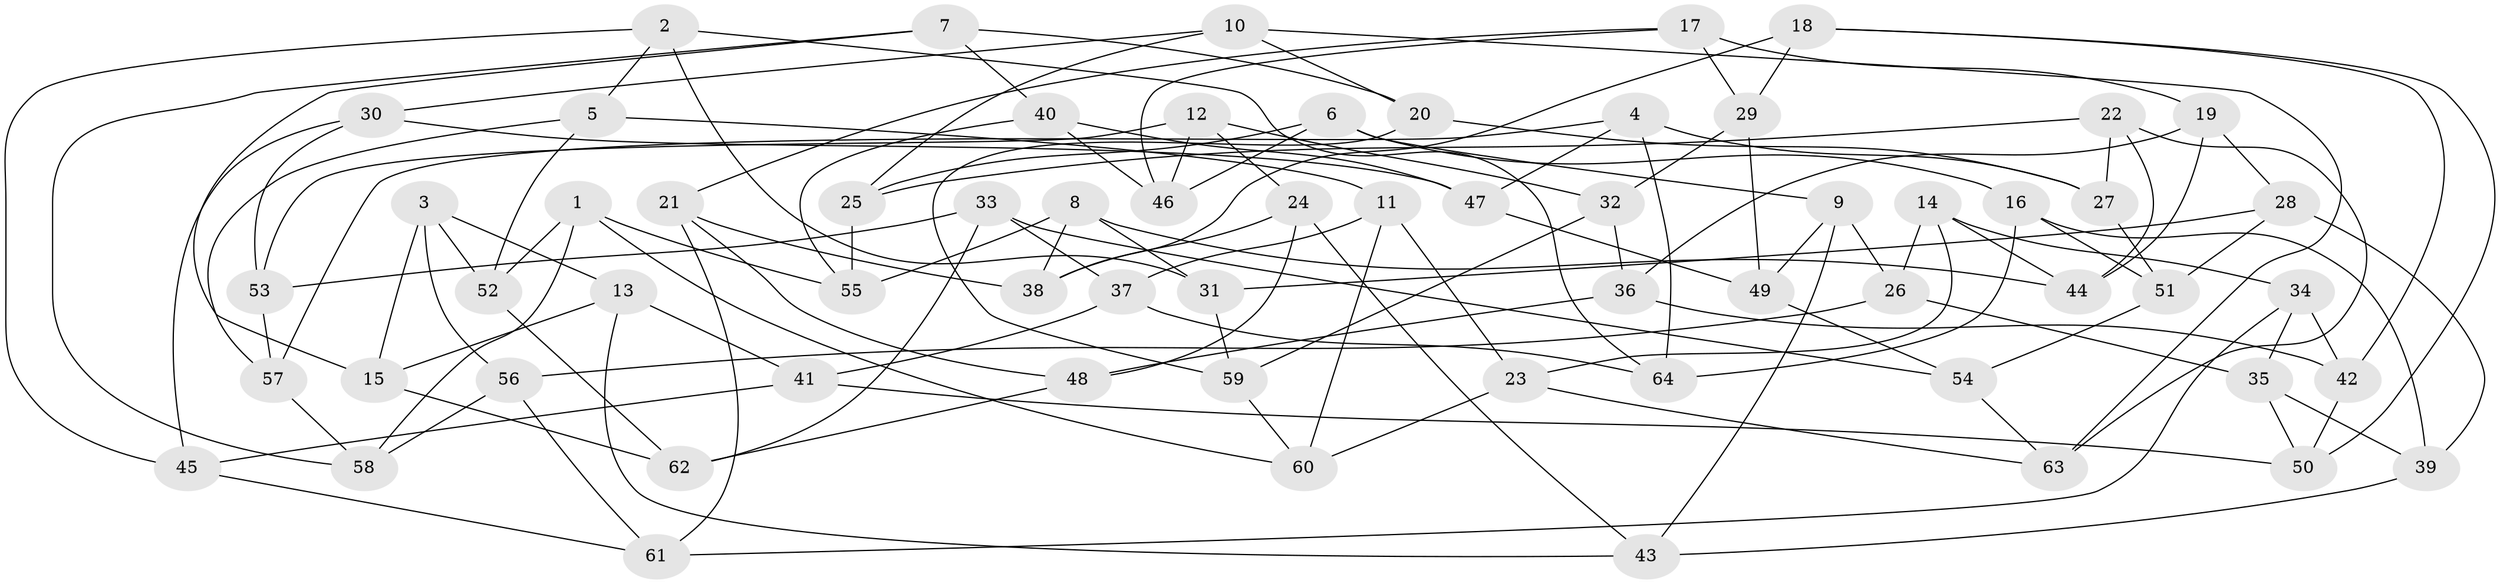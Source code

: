 // coarse degree distribution, {7: 0.1875, 4: 0.4375, 8: 0.125, 5: 0.0625, 6: 0.09375, 11: 0.03125, 10: 0.03125, 3: 0.03125}
// Generated by graph-tools (version 1.1) at 2025/20/03/04/25 18:20:44]
// undirected, 64 vertices, 128 edges
graph export_dot {
graph [start="1"]
  node [color=gray90,style=filled];
  1;
  2;
  3;
  4;
  5;
  6;
  7;
  8;
  9;
  10;
  11;
  12;
  13;
  14;
  15;
  16;
  17;
  18;
  19;
  20;
  21;
  22;
  23;
  24;
  25;
  26;
  27;
  28;
  29;
  30;
  31;
  32;
  33;
  34;
  35;
  36;
  37;
  38;
  39;
  40;
  41;
  42;
  43;
  44;
  45;
  46;
  47;
  48;
  49;
  50;
  51;
  52;
  53;
  54;
  55;
  56;
  57;
  58;
  59;
  60;
  61;
  62;
  63;
  64;
  1 -- 52;
  1 -- 60;
  1 -- 55;
  1 -- 58;
  2 -- 5;
  2 -- 45;
  2 -- 31;
  2 -- 64;
  3 -- 52;
  3 -- 56;
  3 -- 15;
  3 -- 13;
  4 -- 47;
  4 -- 57;
  4 -- 27;
  4 -- 64;
  5 -- 57;
  5 -- 11;
  5 -- 52;
  6 -- 46;
  6 -- 9;
  6 -- 25;
  6 -- 16;
  7 -- 58;
  7 -- 40;
  7 -- 15;
  7 -- 20;
  8 -- 38;
  8 -- 55;
  8 -- 44;
  8 -- 31;
  9 -- 26;
  9 -- 43;
  9 -- 49;
  10 -- 63;
  10 -- 25;
  10 -- 20;
  10 -- 30;
  11 -- 23;
  11 -- 37;
  11 -- 60;
  12 -- 24;
  12 -- 46;
  12 -- 32;
  12 -- 53;
  13 -- 41;
  13 -- 15;
  13 -- 43;
  14 -- 34;
  14 -- 26;
  14 -- 23;
  14 -- 44;
  15 -- 62;
  16 -- 39;
  16 -- 51;
  16 -- 64;
  17 -- 46;
  17 -- 19;
  17 -- 29;
  17 -- 21;
  18 -- 50;
  18 -- 29;
  18 -- 38;
  18 -- 42;
  19 -- 44;
  19 -- 36;
  19 -- 28;
  20 -- 59;
  20 -- 27;
  21 -- 38;
  21 -- 48;
  21 -- 61;
  22 -- 27;
  22 -- 63;
  22 -- 44;
  22 -- 25;
  23 -- 60;
  23 -- 63;
  24 -- 48;
  24 -- 38;
  24 -- 43;
  25 -- 55;
  26 -- 56;
  26 -- 35;
  27 -- 51;
  28 -- 31;
  28 -- 51;
  28 -- 39;
  29 -- 49;
  29 -- 32;
  30 -- 45;
  30 -- 53;
  30 -- 47;
  31 -- 59;
  32 -- 59;
  32 -- 36;
  33 -- 62;
  33 -- 54;
  33 -- 53;
  33 -- 37;
  34 -- 61;
  34 -- 35;
  34 -- 42;
  35 -- 39;
  35 -- 50;
  36 -- 42;
  36 -- 48;
  37 -- 41;
  37 -- 64;
  39 -- 43;
  40 -- 55;
  40 -- 47;
  40 -- 46;
  41 -- 45;
  41 -- 50;
  42 -- 50;
  45 -- 61;
  47 -- 49;
  48 -- 62;
  49 -- 54;
  51 -- 54;
  52 -- 62;
  53 -- 57;
  54 -- 63;
  56 -- 61;
  56 -- 58;
  57 -- 58;
  59 -- 60;
}
